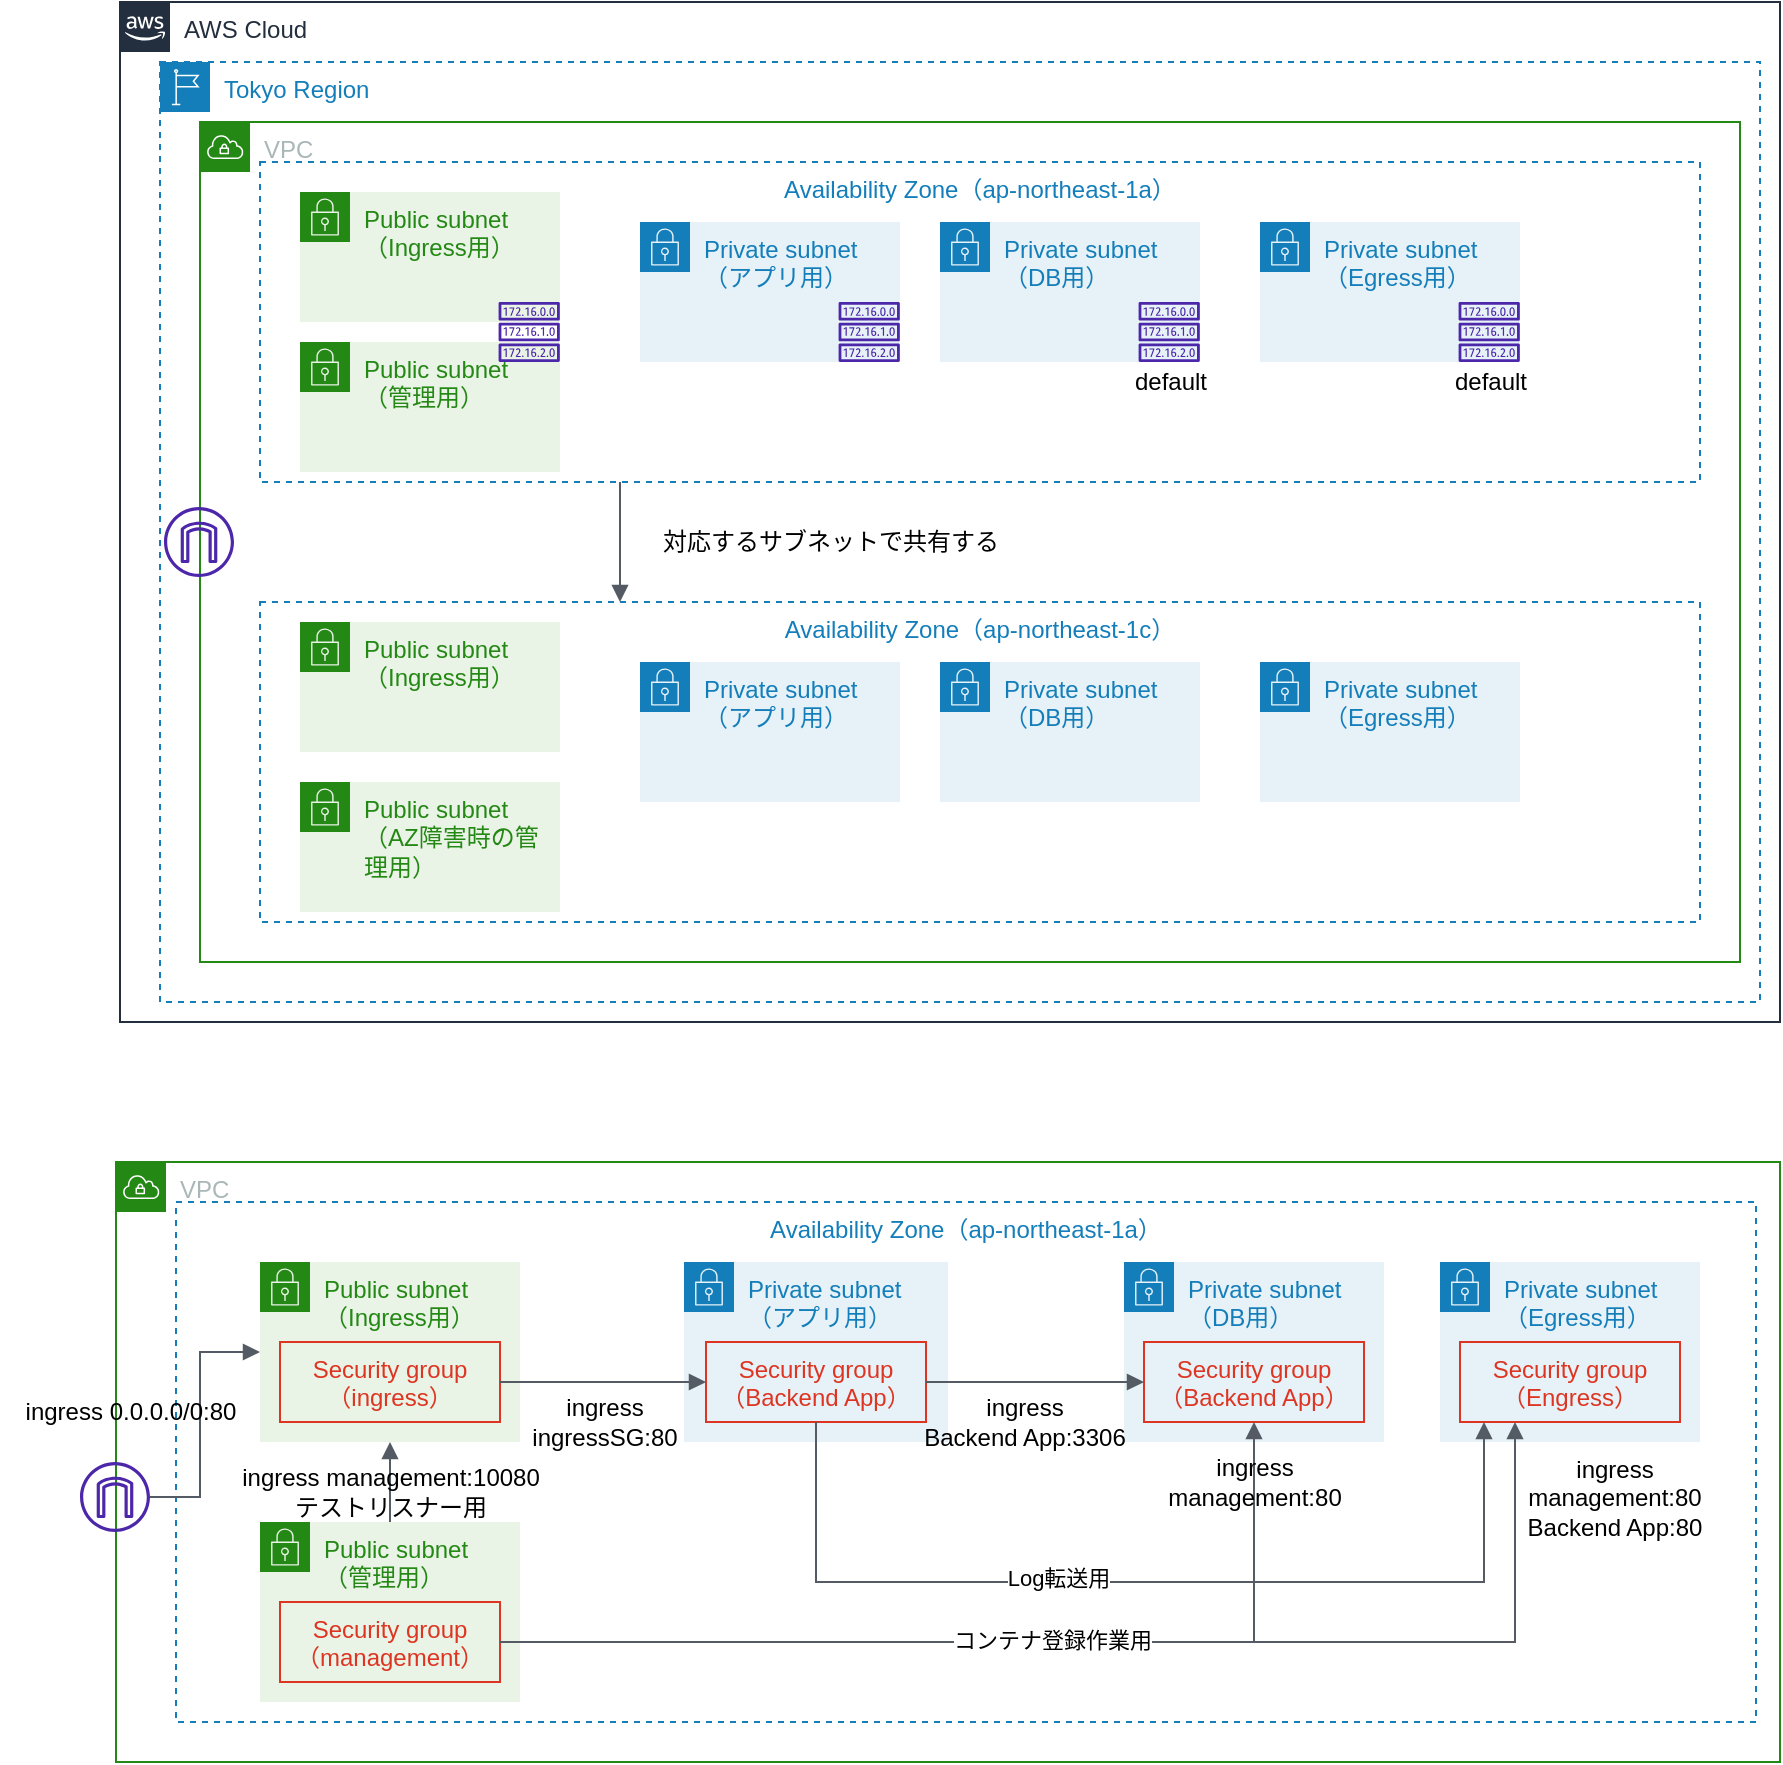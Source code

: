 <mxfile>
    <diagram id="Mhp2-9I9YaxHwHhmPYW-" name="ページ1">
        <mxGraphModel dx="692" dy="453" grid="1" gridSize="10" guides="1" tooltips="1" connect="1" arrows="1" fold="1" page="1" pageScale="1" pageWidth="827" pageHeight="1169" math="0" shadow="0">
            <root>
                <mxCell id="0"/>
                <mxCell id="1" parent="0"/>
                <mxCell id="3" value="AWS Cloud" style="points=[[0,0],[0.25,0],[0.5,0],[0.75,0],[1,0],[1,0.25],[1,0.5],[1,0.75],[1,1],[0.75,1],[0.5,1],[0.25,1],[0,1],[0,0.75],[0,0.5],[0,0.25]];outlineConnect=0;gradientColor=none;html=1;whiteSpace=wrap;fontSize=12;fontStyle=0;container=1;pointerEvents=0;collapsible=0;recursiveResize=0;shape=mxgraph.aws4.group;grIcon=mxgraph.aws4.group_aws_cloud_alt;strokeColor=#232F3E;fillColor=none;verticalAlign=top;align=left;spacingLeft=30;fontColor=#232F3E;dashed=0;" parent="1" vertex="1">
                    <mxGeometry x="80" y="100" width="830" height="510" as="geometry"/>
                </mxCell>
                <mxCell id="4" value="Tokyo Region" style="points=[[0,0],[0.25,0],[0.5,0],[0.75,0],[1,0],[1,0.25],[1,0.5],[1,0.75],[1,1],[0.75,1],[0.5,1],[0.25,1],[0,1],[0,0.75],[0,0.5],[0,0.25]];outlineConnect=0;gradientColor=none;html=1;whiteSpace=wrap;fontSize=12;fontStyle=0;container=1;pointerEvents=0;collapsible=0;recursiveResize=0;shape=mxgraph.aws4.group;grIcon=mxgraph.aws4.group_region;strokeColor=#147EBA;fillColor=none;verticalAlign=top;align=left;spacingLeft=30;fontColor=#147EBA;dashed=1;" parent="3" vertex="1">
                    <mxGeometry x="20" y="30" width="800" height="470" as="geometry"/>
                </mxCell>
                <mxCell id="5" value="VPC" style="points=[[0,0],[0.25,0],[0.5,0],[0.75,0],[1,0],[1,0.25],[1,0.5],[1,0.75],[1,1],[0.75,1],[0.5,1],[0.25,1],[0,1],[0,0.75],[0,0.5],[0,0.25]];outlineConnect=0;gradientColor=none;html=1;whiteSpace=wrap;fontSize=12;fontStyle=0;container=1;pointerEvents=0;collapsible=0;recursiveResize=0;shape=mxgraph.aws4.group;grIcon=mxgraph.aws4.group_vpc;strokeColor=#248814;fillColor=none;verticalAlign=top;align=left;spacingLeft=30;fontColor=#AAB7B8;dashed=0;" parent="4" vertex="1">
                    <mxGeometry x="20" y="30" width="770" height="420" as="geometry"/>
                </mxCell>
                <mxCell id="7" value="Availability Zone（ap-northeast-1a）" style="fillColor=none;strokeColor=#147EBA;dashed=1;verticalAlign=top;fontStyle=0;fontColor=#147EBA;" parent="5" vertex="1">
                    <mxGeometry x="30" y="20" width="720" height="160" as="geometry"/>
                </mxCell>
                <mxCell id="8" value="Availability Zone（ap-northeast-1c）" style="fillColor=none;strokeColor=#147EBA;dashed=1;verticalAlign=top;fontStyle=0;fontColor=#147EBA;" parent="5" vertex="1">
                    <mxGeometry x="30" y="240" width="720" height="160" as="geometry"/>
                </mxCell>
                <mxCell id="11" value="Public subnet&lt;br&gt;（Ingress用）" style="points=[[0,0],[0.25,0],[0.5,0],[0.75,0],[1,0],[1,0.25],[1,0.5],[1,0.75],[1,1],[0.75,1],[0.5,1],[0.25,1],[0,1],[0,0.75],[0,0.5],[0,0.25]];outlineConnect=0;gradientColor=none;html=1;whiteSpace=wrap;fontSize=12;fontStyle=0;container=1;pointerEvents=0;collapsible=0;recursiveResize=0;shape=mxgraph.aws4.group;grIcon=mxgraph.aws4.group_security_group;grStroke=0;strokeColor=#248814;fillColor=#E9F3E6;verticalAlign=top;align=left;spacingLeft=30;fontColor=#248814;dashed=0;" parent="5" vertex="1">
                    <mxGeometry x="50" y="35" width="130" height="65" as="geometry"/>
                </mxCell>
                <mxCell id="12" value="Public subnet&lt;br&gt;（管理用）" style="points=[[0,0],[0.25,0],[0.5,0],[0.75,0],[1,0],[1,0.25],[1,0.5],[1,0.75],[1,1],[0.75,1],[0.5,1],[0.25,1],[0,1],[0,0.75],[0,0.5],[0,0.25]];outlineConnect=0;gradientColor=none;html=1;whiteSpace=wrap;fontSize=12;fontStyle=0;container=1;pointerEvents=0;collapsible=0;recursiveResize=0;shape=mxgraph.aws4.group;grIcon=mxgraph.aws4.group_security_group;grStroke=0;strokeColor=#248814;fillColor=#E9F3E6;verticalAlign=top;align=left;spacingLeft=30;fontColor=#248814;dashed=0;" parent="5" vertex="1">
                    <mxGeometry x="50" y="110" width="130" height="65" as="geometry"/>
                </mxCell>
                <mxCell id="13" value="Public subnet&lt;br&gt;（AZ障害時の管理用）" style="points=[[0,0],[0.25,0],[0.5,0],[0.75,0],[1,0],[1,0.25],[1,0.5],[1,0.75],[1,1],[0.75,1],[0.5,1],[0.25,1],[0,1],[0,0.75],[0,0.5],[0,0.25]];outlineConnect=0;gradientColor=none;html=1;whiteSpace=wrap;fontSize=12;fontStyle=0;container=1;pointerEvents=0;collapsible=0;recursiveResize=0;shape=mxgraph.aws4.group;grIcon=mxgraph.aws4.group_security_group;grStroke=0;strokeColor=#248814;fillColor=#E9F3E6;verticalAlign=top;align=left;spacingLeft=30;fontColor=#248814;dashed=0;" parent="5" vertex="1">
                    <mxGeometry x="50" y="330" width="130" height="65" as="geometry"/>
                </mxCell>
                <mxCell id="14" value="Public subnet&lt;br&gt;（Ingress用）" style="points=[[0,0],[0.25,0],[0.5,0],[0.75,0],[1,0],[1,0.25],[1,0.5],[1,0.75],[1,1],[0.75,1],[0.5,1],[0.25,1],[0,1],[0,0.75],[0,0.5],[0,0.25]];outlineConnect=0;gradientColor=none;html=1;whiteSpace=wrap;fontSize=12;fontStyle=0;container=1;pointerEvents=0;collapsible=0;recursiveResize=0;shape=mxgraph.aws4.group;grIcon=mxgraph.aws4.group_security_group;grStroke=0;strokeColor=#248814;fillColor=#E9F3E6;verticalAlign=top;align=left;spacingLeft=30;fontColor=#248814;dashed=0;" parent="5" vertex="1">
                    <mxGeometry x="50" y="250" width="130" height="65" as="geometry"/>
                </mxCell>
                <mxCell id="17" value="Private subnet&lt;br&gt;（アプリ用）" style="points=[[0,0],[0.25,0],[0.5,0],[0.75,0],[1,0],[1,0.25],[1,0.5],[1,0.75],[1,1],[0.75,1],[0.5,1],[0.25,1],[0,1],[0,0.75],[0,0.5],[0,0.25]];outlineConnect=0;gradientColor=none;html=1;whiteSpace=wrap;fontSize=12;fontStyle=0;container=1;pointerEvents=0;collapsible=0;recursiveResize=0;shape=mxgraph.aws4.group;grIcon=mxgraph.aws4.group_security_group;grStroke=0;strokeColor=#147EBA;fillColor=#E6F2F8;verticalAlign=top;align=left;spacingLeft=30;fontColor=#147EBA;dashed=0;" parent="5" vertex="1">
                    <mxGeometry x="220" y="50" width="130" height="70" as="geometry"/>
                </mxCell>
                <mxCell id="18" value="Private subnet&lt;br&gt;（DB用）" style="points=[[0,0],[0.25,0],[0.5,0],[0.75,0],[1,0],[1,0.25],[1,0.5],[1,0.75],[1,1],[0.75,1],[0.5,1],[0.25,1],[0,1],[0,0.75],[0,0.5],[0,0.25]];outlineConnect=0;gradientColor=none;html=1;whiteSpace=wrap;fontSize=12;fontStyle=0;container=1;pointerEvents=0;collapsible=0;recursiveResize=0;shape=mxgraph.aws4.group;grIcon=mxgraph.aws4.group_security_group;grStroke=0;strokeColor=#147EBA;fillColor=#E6F2F8;verticalAlign=top;align=left;spacingLeft=30;fontColor=#147EBA;dashed=0;" parent="5" vertex="1">
                    <mxGeometry x="370" y="50" width="130" height="70" as="geometry"/>
                </mxCell>
                <mxCell id="21" value="Private subnet&lt;br&gt;（アプリ用）" style="points=[[0,0],[0.25,0],[0.5,0],[0.75,0],[1,0],[1,0.25],[1,0.5],[1,0.75],[1,1],[0.75,1],[0.5,1],[0.25,1],[0,1],[0,0.75],[0,0.5],[0,0.25]];outlineConnect=0;gradientColor=none;html=1;whiteSpace=wrap;fontSize=12;fontStyle=0;container=1;pointerEvents=0;collapsible=0;recursiveResize=0;shape=mxgraph.aws4.group;grIcon=mxgraph.aws4.group_security_group;grStroke=0;strokeColor=#147EBA;fillColor=#E6F2F8;verticalAlign=top;align=left;spacingLeft=30;fontColor=#147EBA;dashed=0;" parent="5" vertex="1">
                    <mxGeometry x="220" y="270" width="130" height="70" as="geometry"/>
                </mxCell>
                <mxCell id="22" value="Private subnet&lt;br&gt;（DB用）" style="points=[[0,0],[0.25,0],[0.5,0],[0.75,0],[1,0],[1,0.25],[1,0.5],[1,0.75],[1,1],[0.75,1],[0.5,1],[0.25,1],[0,1],[0,0.75],[0,0.5],[0,0.25]];outlineConnect=0;gradientColor=none;html=1;whiteSpace=wrap;fontSize=12;fontStyle=0;container=1;pointerEvents=0;collapsible=0;recursiveResize=0;shape=mxgraph.aws4.group;grIcon=mxgraph.aws4.group_security_group;grStroke=0;strokeColor=#147EBA;fillColor=#E6F2F8;verticalAlign=top;align=left;spacingLeft=30;fontColor=#147EBA;dashed=0;" parent="5" vertex="1">
                    <mxGeometry x="370" y="270" width="130" height="70" as="geometry"/>
                </mxCell>
                <mxCell id="24" value="" style="sketch=0;outlineConnect=0;fontColor=#232F3E;gradientColor=none;fillColor=#4D27AA;strokeColor=none;dashed=0;verticalLabelPosition=bottom;verticalAlign=top;align=center;html=1;fontSize=12;fontStyle=0;aspect=fixed;pointerEvents=1;shape=mxgraph.aws4.route_table;" parent="5" vertex="1">
                    <mxGeometry x="319.21" y="90" width="30.79" height="30" as="geometry"/>
                </mxCell>
                <mxCell id="6" value="" style="sketch=0;outlineConnect=0;fontColor=#232F3E;gradientColor=none;fillColor=#4D27AA;strokeColor=none;dashed=0;verticalLabelPosition=bottom;verticalAlign=top;align=center;html=1;fontSize=12;fontStyle=0;aspect=fixed;pointerEvents=1;shape=mxgraph.aws4.internet_gateway;" parent="5" vertex="1">
                    <mxGeometry x="-18" y="192.5" width="35" height="35" as="geometry"/>
                </mxCell>
                <mxCell id="75" value="" style="sketch=0;outlineConnect=0;fontColor=#232F3E;gradientColor=none;fillColor=#4D27AA;strokeColor=none;dashed=0;verticalLabelPosition=bottom;verticalAlign=top;align=center;html=1;fontSize=12;fontStyle=0;aspect=fixed;pointerEvents=1;shape=mxgraph.aws4.route_table;" parent="5" vertex="1">
                    <mxGeometry x="149.21" y="90" width="30.79" height="30" as="geometry"/>
                </mxCell>
                <mxCell id="77" value="" style="sketch=0;outlineConnect=0;fontColor=#232F3E;gradientColor=none;fillColor=#4D27AA;strokeColor=none;dashed=0;verticalLabelPosition=bottom;verticalAlign=top;align=center;html=1;fontSize=12;fontStyle=0;aspect=fixed;pointerEvents=1;shape=mxgraph.aws4.route_table;" parent="5" vertex="1">
                    <mxGeometry x="469.21" y="90" width="30.79" height="30" as="geometry"/>
                </mxCell>
                <mxCell id="78" value="" style="edgeStyle=orthogonalEdgeStyle;html=1;endArrow=block;elbow=vertical;startArrow=none;endFill=1;strokeColor=#545B64;rounded=0;fontColor=none;exitX=0.25;exitY=1;exitDx=0;exitDy=0;entryX=0.25;entryY=0;entryDx=0;entryDy=0;" parent="5" source="7" target="8" edge="1">
                    <mxGeometry width="100" relative="1" as="geometry">
                        <mxPoint x="280" y="210" as="sourcePoint"/>
                        <mxPoint x="380" y="210" as="targetPoint"/>
                    </mxGeometry>
                </mxCell>
                <mxCell id="79" value="対応するサブネットで共有する" style="text;html=1;align=center;verticalAlign=middle;resizable=0;points=[];autosize=1;strokeColor=none;fillColor=none;fontColor=none;" parent="5" vertex="1">
                    <mxGeometry x="220" y="195" width="190" height="30" as="geometry"/>
                </mxCell>
                <mxCell id="80" value="default" style="text;html=1;align=center;verticalAlign=middle;resizable=0;points=[];autosize=1;strokeColor=none;fillColor=none;fontColor=none;" parent="5" vertex="1">
                    <mxGeometry x="454.61" y="115" width="60" height="30" as="geometry"/>
                </mxCell>
                <mxCell id="81" value="Private subnet&lt;br&gt;（Egress用）" style="points=[[0,0],[0.25,0],[0.5,0],[0.75,0],[1,0],[1,0.25],[1,0.5],[1,0.75],[1,1],[0.75,1],[0.5,1],[0.25,1],[0,1],[0,0.75],[0,0.5],[0,0.25]];outlineConnect=0;gradientColor=none;html=1;whiteSpace=wrap;fontSize=12;fontStyle=0;container=1;pointerEvents=0;collapsible=0;recursiveResize=0;shape=mxgraph.aws4.group;grIcon=mxgraph.aws4.group_security_group;grStroke=0;strokeColor=#147EBA;fillColor=#E6F2F8;verticalAlign=top;align=left;spacingLeft=30;fontColor=#147EBA;dashed=0;" parent="5" vertex="1">
                    <mxGeometry x="530" y="50" width="130" height="70" as="geometry"/>
                </mxCell>
                <mxCell id="82" value="" style="sketch=0;outlineConnect=0;fontColor=#232F3E;gradientColor=none;fillColor=#4D27AA;strokeColor=none;dashed=0;verticalLabelPosition=bottom;verticalAlign=top;align=center;html=1;fontSize=12;fontStyle=0;aspect=fixed;pointerEvents=1;shape=mxgraph.aws4.route_table;" parent="5" vertex="1">
                    <mxGeometry x="629.21" y="90" width="30.79" height="30" as="geometry"/>
                </mxCell>
                <mxCell id="83" value="default" style="text;html=1;align=center;verticalAlign=middle;resizable=0;points=[];autosize=1;strokeColor=none;fillColor=none;fontColor=none;" parent="5" vertex="1">
                    <mxGeometry x="614.61" y="115" width="60" height="30" as="geometry"/>
                </mxCell>
                <mxCell id="84" value="Private subnet&lt;br&gt;（Egress用）" style="points=[[0,0],[0.25,0],[0.5,0],[0.75,0],[1,0],[1,0.25],[1,0.5],[1,0.75],[1,1],[0.75,1],[0.5,1],[0.25,1],[0,1],[0,0.75],[0,0.5],[0,0.25]];outlineConnect=0;gradientColor=none;html=1;whiteSpace=wrap;fontSize=12;fontStyle=0;container=1;pointerEvents=0;collapsible=0;recursiveResize=0;shape=mxgraph.aws4.group;grIcon=mxgraph.aws4.group_security_group;grStroke=0;strokeColor=#147EBA;fillColor=#E6F2F8;verticalAlign=top;align=left;spacingLeft=30;fontColor=#147EBA;dashed=0;" parent="5" vertex="1">
                    <mxGeometry x="530" y="270" width="130" height="70" as="geometry"/>
                </mxCell>
                <mxCell id="41" value="VPC" style="points=[[0,0],[0.25,0],[0.5,0],[0.75,0],[1,0],[1,0.25],[1,0.5],[1,0.75],[1,1],[0.75,1],[0.5,1],[0.25,1],[0,1],[0,0.75],[0,0.5],[0,0.25]];outlineConnect=0;gradientColor=none;html=1;whiteSpace=wrap;fontSize=12;fontStyle=0;container=1;pointerEvents=0;collapsible=0;recursiveResize=0;shape=mxgraph.aws4.group;grIcon=mxgraph.aws4.group_vpc;strokeColor=#248814;fillColor=none;verticalAlign=top;align=left;spacingLeft=30;fontColor=#AAB7B8;dashed=0;" parent="1" vertex="1">
                    <mxGeometry x="78" y="680" width="832" height="300" as="geometry"/>
                </mxCell>
                <mxCell id="42" value="Availability Zone（ap-northeast-1a）" style="fillColor=none;strokeColor=#147EBA;dashed=1;verticalAlign=top;fontStyle=0;fontColor=#147EBA;" parent="41" vertex="1">
                    <mxGeometry x="30" y="20" width="790" height="260" as="geometry"/>
                </mxCell>
                <mxCell id="44" value="Public subnet&lt;br&gt;（Ingress用）" style="points=[[0,0],[0.25,0],[0.5,0],[0.75,0],[1,0],[1,0.25],[1,0.5],[1,0.75],[1,1],[0.75,1],[0.5,1],[0.25,1],[0,1],[0,0.75],[0,0.5],[0,0.25]];outlineConnect=0;gradientColor=none;html=1;whiteSpace=wrap;fontSize=12;fontStyle=0;container=1;pointerEvents=0;collapsible=0;recursiveResize=0;shape=mxgraph.aws4.group;grIcon=mxgraph.aws4.group_security_group;grStroke=0;strokeColor=#248814;fillColor=#E9F3E6;verticalAlign=top;align=left;spacingLeft=30;fontColor=#248814;dashed=0;" parent="41" vertex="1">
                    <mxGeometry x="72" y="50" width="130" height="90" as="geometry"/>
                </mxCell>
                <mxCell id="64" value="Security group&#10;（ingress）" style="fillColor=none;strokeColor=#DD3522;verticalAlign=top;fontStyle=0;fontColor=#DD3522;" parent="44" vertex="1">
                    <mxGeometry x="10" y="40" width="110" height="40" as="geometry"/>
                </mxCell>
                <mxCell id="45" value="Public subnet&lt;br&gt;（管理用）" style="points=[[0,0],[0.25,0],[0.5,0],[0.75,0],[1,0],[1,0.25],[1,0.5],[1,0.75],[1,1],[0.75,1],[0.5,1],[0.25,1],[0,1],[0,0.75],[0,0.5],[0,0.25]];outlineConnect=0;gradientColor=none;html=1;whiteSpace=wrap;fontSize=12;fontStyle=0;container=1;pointerEvents=0;collapsible=0;recursiveResize=0;shape=mxgraph.aws4.group;grIcon=mxgraph.aws4.group_security_group;grStroke=0;strokeColor=#248814;fillColor=#E9F3E6;verticalAlign=top;align=left;spacingLeft=30;fontColor=#248814;dashed=0;" parent="41" vertex="1">
                    <mxGeometry x="72" y="180" width="130" height="90" as="geometry"/>
                </mxCell>
                <mxCell id="72" value="Security group&#10;（management）" style="fillColor=none;strokeColor=#DD3522;verticalAlign=top;fontStyle=0;fontColor=#DD3522;" parent="45" vertex="1">
                    <mxGeometry x="10" y="40" width="110" height="40" as="geometry"/>
                </mxCell>
                <mxCell id="48" value="Private subnet&lt;br&gt;（アプリ用）" style="points=[[0,0],[0.25,0],[0.5,0],[0.75,0],[1,0],[1,0.25],[1,0.5],[1,0.75],[1,1],[0.75,1],[0.5,1],[0.25,1],[0,1],[0,0.75],[0,0.5],[0,0.25]];outlineConnect=0;gradientColor=none;html=1;whiteSpace=wrap;fontSize=12;fontStyle=0;container=1;pointerEvents=0;collapsible=0;recursiveResize=0;shape=mxgraph.aws4.group;grIcon=mxgraph.aws4.group_security_group;grStroke=0;strokeColor=#147EBA;fillColor=#E6F2F8;verticalAlign=top;align=left;spacingLeft=30;fontColor=#147EBA;dashed=0;" parent="41" vertex="1">
                    <mxGeometry x="284" y="50" width="132" height="90" as="geometry"/>
                </mxCell>
                <mxCell id="66" value="Security group&#10;（Backend App）" style="fillColor=none;strokeColor=#DD3522;verticalAlign=top;fontStyle=0;fontColor=#DD3522;" parent="48" vertex="1">
                    <mxGeometry x="11" y="40" width="110" height="40" as="geometry"/>
                </mxCell>
                <mxCell id="49" value="Private subnet&lt;br&gt;（DB用）" style="points=[[0,0],[0.25,0],[0.5,0],[0.75,0],[1,0],[1,0.25],[1,0.5],[1,0.75],[1,1],[0.75,1],[0.5,1],[0.25,1],[0,1],[0,0.75],[0,0.5],[0,0.25]];outlineConnect=0;gradientColor=none;html=1;whiteSpace=wrap;fontSize=12;fontStyle=0;container=1;pointerEvents=0;collapsible=0;recursiveResize=0;shape=mxgraph.aws4.group;grIcon=mxgraph.aws4.group_security_group;grStroke=0;strokeColor=#147EBA;fillColor=#E6F2F8;verticalAlign=top;align=left;spacingLeft=30;fontColor=#147EBA;dashed=0;" parent="41" vertex="1">
                    <mxGeometry x="504" y="50" width="130" height="90" as="geometry"/>
                </mxCell>
                <mxCell id="70" value="Security group&#10;（Backend App）" style="fillColor=none;strokeColor=#DD3522;verticalAlign=top;fontStyle=0;fontColor=#DD3522;" parent="49" vertex="1">
                    <mxGeometry x="10" y="40" width="110" height="40" as="geometry"/>
                </mxCell>
                <mxCell id="62" value="" style="sketch=0;outlineConnect=0;fontColor=#232F3E;gradientColor=none;fillColor=#4D27AA;strokeColor=none;dashed=0;verticalLabelPosition=bottom;verticalAlign=top;align=center;html=1;fontSize=12;fontStyle=0;aspect=fixed;pointerEvents=1;shape=mxgraph.aws4.internet_gateway;" parent="41" vertex="1">
                    <mxGeometry x="-18" y="150" width="35" height="35" as="geometry"/>
                </mxCell>
                <mxCell id="63" value="" style="edgeStyle=orthogonalEdgeStyle;html=1;endArrow=block;elbow=vertical;startArrow=none;endFill=1;strokeColor=#545B64;rounded=0;" parent="41" source="62" target="44" edge="1">
                    <mxGeometry width="100" relative="1" as="geometry">
                        <mxPoint x="322" y="260" as="sourcePoint"/>
                        <mxPoint x="422" y="260" as="targetPoint"/>
                        <Array as="points">
                            <mxPoint x="42" y="167"/>
                            <mxPoint x="42" y="95"/>
                        </Array>
                    </mxGeometry>
                </mxCell>
                <mxCell id="67" value="" style="edgeStyle=orthogonalEdgeStyle;html=1;endArrow=block;elbow=vertical;startArrow=none;endFill=1;strokeColor=#545B64;rounded=0;entryX=0;entryY=0.5;entryDx=0;entryDy=0;exitX=1;exitY=0.5;exitDx=0;exitDy=0;" parent="41" source="64" target="66" edge="1">
                    <mxGeometry width="100" relative="1" as="geometry">
                        <mxPoint x="49" y="177.5" as="sourcePoint"/>
                        <mxPoint x="147" y="150.0" as="targetPoint"/>
                    </mxGeometry>
                </mxCell>
                <mxCell id="68" value="ingress&lt;br&gt;ingressSG:80" style="text;html=1;align=center;verticalAlign=middle;resizable=0;points=[];autosize=1;strokeColor=none;fillColor=none;" parent="41" vertex="1">
                    <mxGeometry x="194" y="110" width="100" height="40" as="geometry"/>
                </mxCell>
                <mxCell id="69" value="" style="edgeStyle=orthogonalEdgeStyle;html=1;endArrow=block;elbow=vertical;startArrow=none;endFill=1;strokeColor=#545B64;rounded=0;entryX=0;entryY=0.5;entryDx=0;entryDy=0;exitX=1;exitY=0.5;exitDx=0;exitDy=0;" parent="41" source="66" target="70" edge="1">
                    <mxGeometry width="100" relative="1" as="geometry">
                        <mxPoint x="202" y="120.0" as="sourcePoint"/>
                        <mxPoint x="305" y="120.0" as="targetPoint"/>
                        <Array as="points">
                            <mxPoint x="444" y="110"/>
                            <mxPoint x="444" y="110"/>
                        </Array>
                    </mxGeometry>
                </mxCell>
                <mxCell id="71" value="ingress&lt;br&gt;Backend App:3306" style="text;html=1;align=center;verticalAlign=middle;resizable=0;points=[];autosize=1;strokeColor=none;fillColor=none;" parent="41" vertex="1">
                    <mxGeometry x="394" y="110" width="120" height="40" as="geometry"/>
                </mxCell>
                <mxCell id="73" value="" style="edgeStyle=orthogonalEdgeStyle;html=1;endArrow=block;elbow=vertical;startArrow=none;endFill=1;strokeColor=#545B64;rounded=0;exitX=1;exitY=0.5;exitDx=0;exitDy=0;" parent="41" source="72" target="70" edge="1">
                    <mxGeometry width="100" relative="1" as="geometry">
                        <mxPoint x="49" y="177.5" as="sourcePoint"/>
                        <mxPoint x="147" y="150.0" as="targetPoint"/>
                    </mxGeometry>
                </mxCell>
                <mxCell id="74" value="ingress&lt;br&gt;management:80" style="text;html=1;align=center;verticalAlign=middle;resizable=0;points=[];autosize=1;strokeColor=none;fillColor=none;" parent="41" vertex="1">
                    <mxGeometry x="514" y="140" width="110" height="40" as="geometry"/>
                </mxCell>
                <mxCell id="85" value="Private subnet&lt;br&gt;（Egress用）" style="points=[[0,0],[0.25,0],[0.5,0],[0.75,0],[1,0],[1,0.25],[1,0.5],[1,0.75],[1,1],[0.75,1],[0.5,1],[0.25,1],[0,1],[0,0.75],[0,0.5],[0,0.25]];outlineConnect=0;gradientColor=none;html=1;whiteSpace=wrap;fontSize=12;fontStyle=0;container=1;pointerEvents=0;collapsible=0;recursiveResize=0;shape=mxgraph.aws4.group;grIcon=mxgraph.aws4.group_security_group;grStroke=0;strokeColor=#147EBA;fillColor=#E6F2F8;verticalAlign=top;align=left;spacingLeft=30;fontColor=#147EBA;dashed=0;" parent="41" vertex="1">
                    <mxGeometry x="662" y="50" width="130" height="90" as="geometry"/>
                </mxCell>
                <mxCell id="87" value="Security group&#10;（Engress）" style="fillColor=none;strokeColor=#DD3522;verticalAlign=top;fontStyle=0;fontColor=#DD3522;" parent="85" vertex="1">
                    <mxGeometry x="10" y="40" width="110" height="40" as="geometry"/>
                </mxCell>
                <mxCell id="86" value="" style="edgeStyle=orthogonalEdgeStyle;html=1;endArrow=block;elbow=vertical;startArrow=none;endFill=1;strokeColor=#545B64;rounded=0;exitX=1;exitY=0.5;exitDx=0;exitDy=0;entryX=0.25;entryY=1;entryDx=0;entryDy=0;" parent="41" source="72" target="87" edge="1">
                    <mxGeometry width="100" relative="1" as="geometry">
                        <mxPoint x="202" y="250" as="sourcePoint"/>
                        <mxPoint x="579" y="140" as="targetPoint"/>
                    </mxGeometry>
                </mxCell>
                <mxCell id="95" value="コンテナ登録作業用" style="edgeLabel;html=1;align=center;verticalAlign=middle;resizable=0;points=[];fontColor=none;" parent="86" vertex="1" connectable="0">
                    <mxGeometry x="-0.109" y="1" relative="1" as="geometry">
                        <mxPoint x="1" as="offset"/>
                    </mxGeometry>
                </mxCell>
                <mxCell id="88" value="ingress&lt;br&gt;management:80&lt;br&gt;Backend App:80" style="text;html=1;align=center;verticalAlign=middle;resizable=0;points=[];autosize=1;strokeColor=none;fillColor=none;" parent="41" vertex="1">
                    <mxGeometry x="694" y="137.5" width="110" height="60" as="geometry"/>
                </mxCell>
                <mxCell id="90" value="" style="edgeStyle=orthogonalEdgeStyle;html=1;endArrow=block;elbow=vertical;startArrow=none;endFill=1;strokeColor=#545B64;rounded=0;exitX=0.5;exitY=1;exitDx=0;exitDy=0;" parent="41" source="66" target="87" edge="1">
                    <mxGeometry width="100" relative="1" as="geometry">
                        <mxPoint x="202" y="250" as="sourcePoint"/>
                        <mxPoint x="579" y="140" as="targetPoint"/>
                        <Array as="points">
                            <mxPoint x="350" y="210"/>
                            <mxPoint x="684" y="210"/>
                        </Array>
                    </mxGeometry>
                </mxCell>
                <mxCell id="94" value="Log転送用" style="edgeLabel;html=1;align=center;verticalAlign=middle;resizable=0;points=[];fontColor=none;" parent="90" vertex="1" connectable="0">
                    <mxGeometry x="-0.189" y="2" relative="1" as="geometry">
                        <mxPoint as="offset"/>
                    </mxGeometry>
                </mxCell>
                <mxCell id="96" value="" style="edgeStyle=orthogonalEdgeStyle;html=1;endArrow=block;elbow=vertical;startArrow=none;endFill=1;strokeColor=#545B64;rounded=0;" edge="1" parent="41" source="45" target="44">
                    <mxGeometry width="100" relative="1" as="geometry">
                        <mxPoint x="49.0" y="177.5" as="sourcePoint"/>
                        <mxPoint x="82" y="105" as="targetPoint"/>
                        <Array as="points">
                            <mxPoint x="137" y="150"/>
                            <mxPoint x="137" y="150"/>
                        </Array>
                    </mxGeometry>
                </mxCell>
                <mxCell id="97" value="ingress management:10080&lt;br&gt;テストリスナー用" style="text;html=1;align=center;verticalAlign=middle;resizable=0;points=[];autosize=1;strokeColor=none;fillColor=none;" vertex="1" parent="41">
                    <mxGeometry x="52" y="145" width="170" height="40" as="geometry"/>
                </mxCell>
                <mxCell id="65" value="ingress 0.0.0.0/0:80" style="text;html=1;align=center;verticalAlign=middle;resizable=0;points=[];autosize=1;strokeColor=none;fillColor=none;" parent="1" vertex="1">
                    <mxGeometry x="20" y="790" width="130" height="30" as="geometry"/>
                </mxCell>
            </root>
        </mxGraphModel>
    </diagram>
</mxfile>